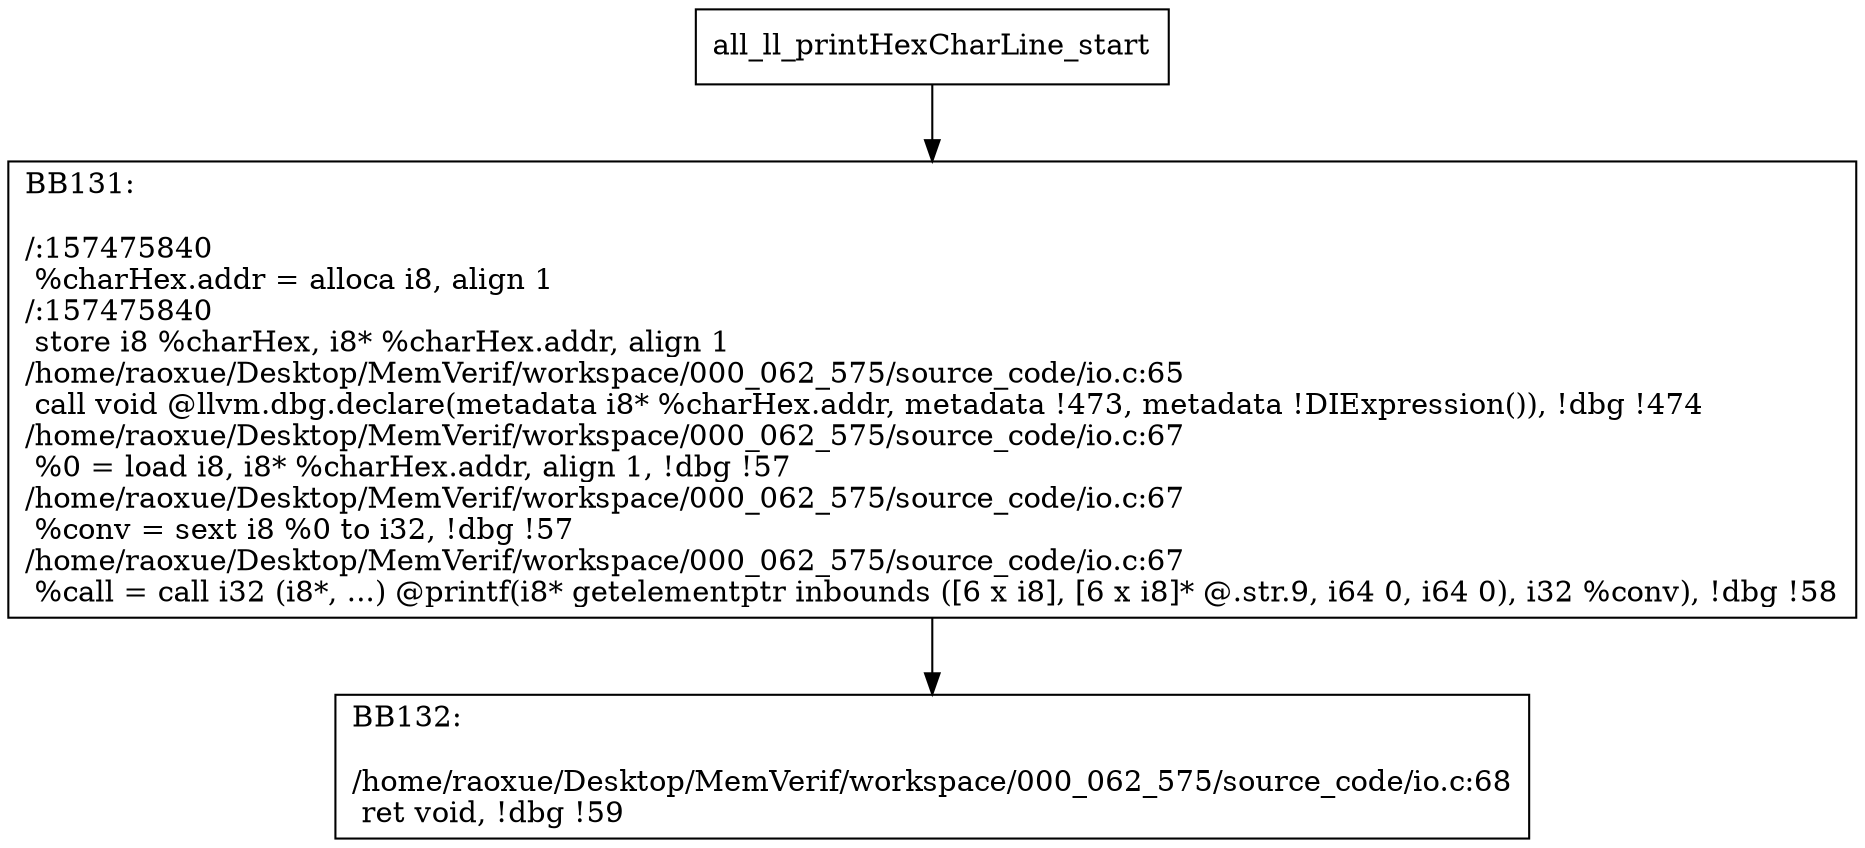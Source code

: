 digraph "CFG for'all_ll_printHexCharLine' function" {
	BBall_ll_printHexCharLine_start[shape=record,label="{all_ll_printHexCharLine_start}"];
	BBall_ll_printHexCharLine_start-> all_ll_printHexCharLineBB131;
	all_ll_printHexCharLineBB131 [shape=record, label="{BB131:\l\l/:157475840\l
  %charHex.addr = alloca i8, align 1\l
/:157475840\l
  store i8 %charHex, i8* %charHex.addr, align 1\l
/home/raoxue/Desktop/MemVerif/workspace/000_062_575/source_code/io.c:65\l
  call void @llvm.dbg.declare(metadata i8* %charHex.addr, metadata !473, metadata !DIExpression()), !dbg !474\l
/home/raoxue/Desktop/MemVerif/workspace/000_062_575/source_code/io.c:67\l
  %0 = load i8, i8* %charHex.addr, align 1, !dbg !57\l
/home/raoxue/Desktop/MemVerif/workspace/000_062_575/source_code/io.c:67\l
  %conv = sext i8 %0 to i32, !dbg !57\l
/home/raoxue/Desktop/MemVerif/workspace/000_062_575/source_code/io.c:67\l
  %call = call i32 (i8*, ...) @printf(i8* getelementptr inbounds ([6 x i8], [6 x i8]* @.str.9, i64 0, i64 0), i32 %conv), !dbg !58\l
}"];
	all_ll_printHexCharLineBB131-> all_ll_printHexCharLineBB132;
	all_ll_printHexCharLineBB132 [shape=record, label="{BB132:\l\l/home/raoxue/Desktop/MemVerif/workspace/000_062_575/source_code/io.c:68\l
  ret void, !dbg !59\l
}"];
}
